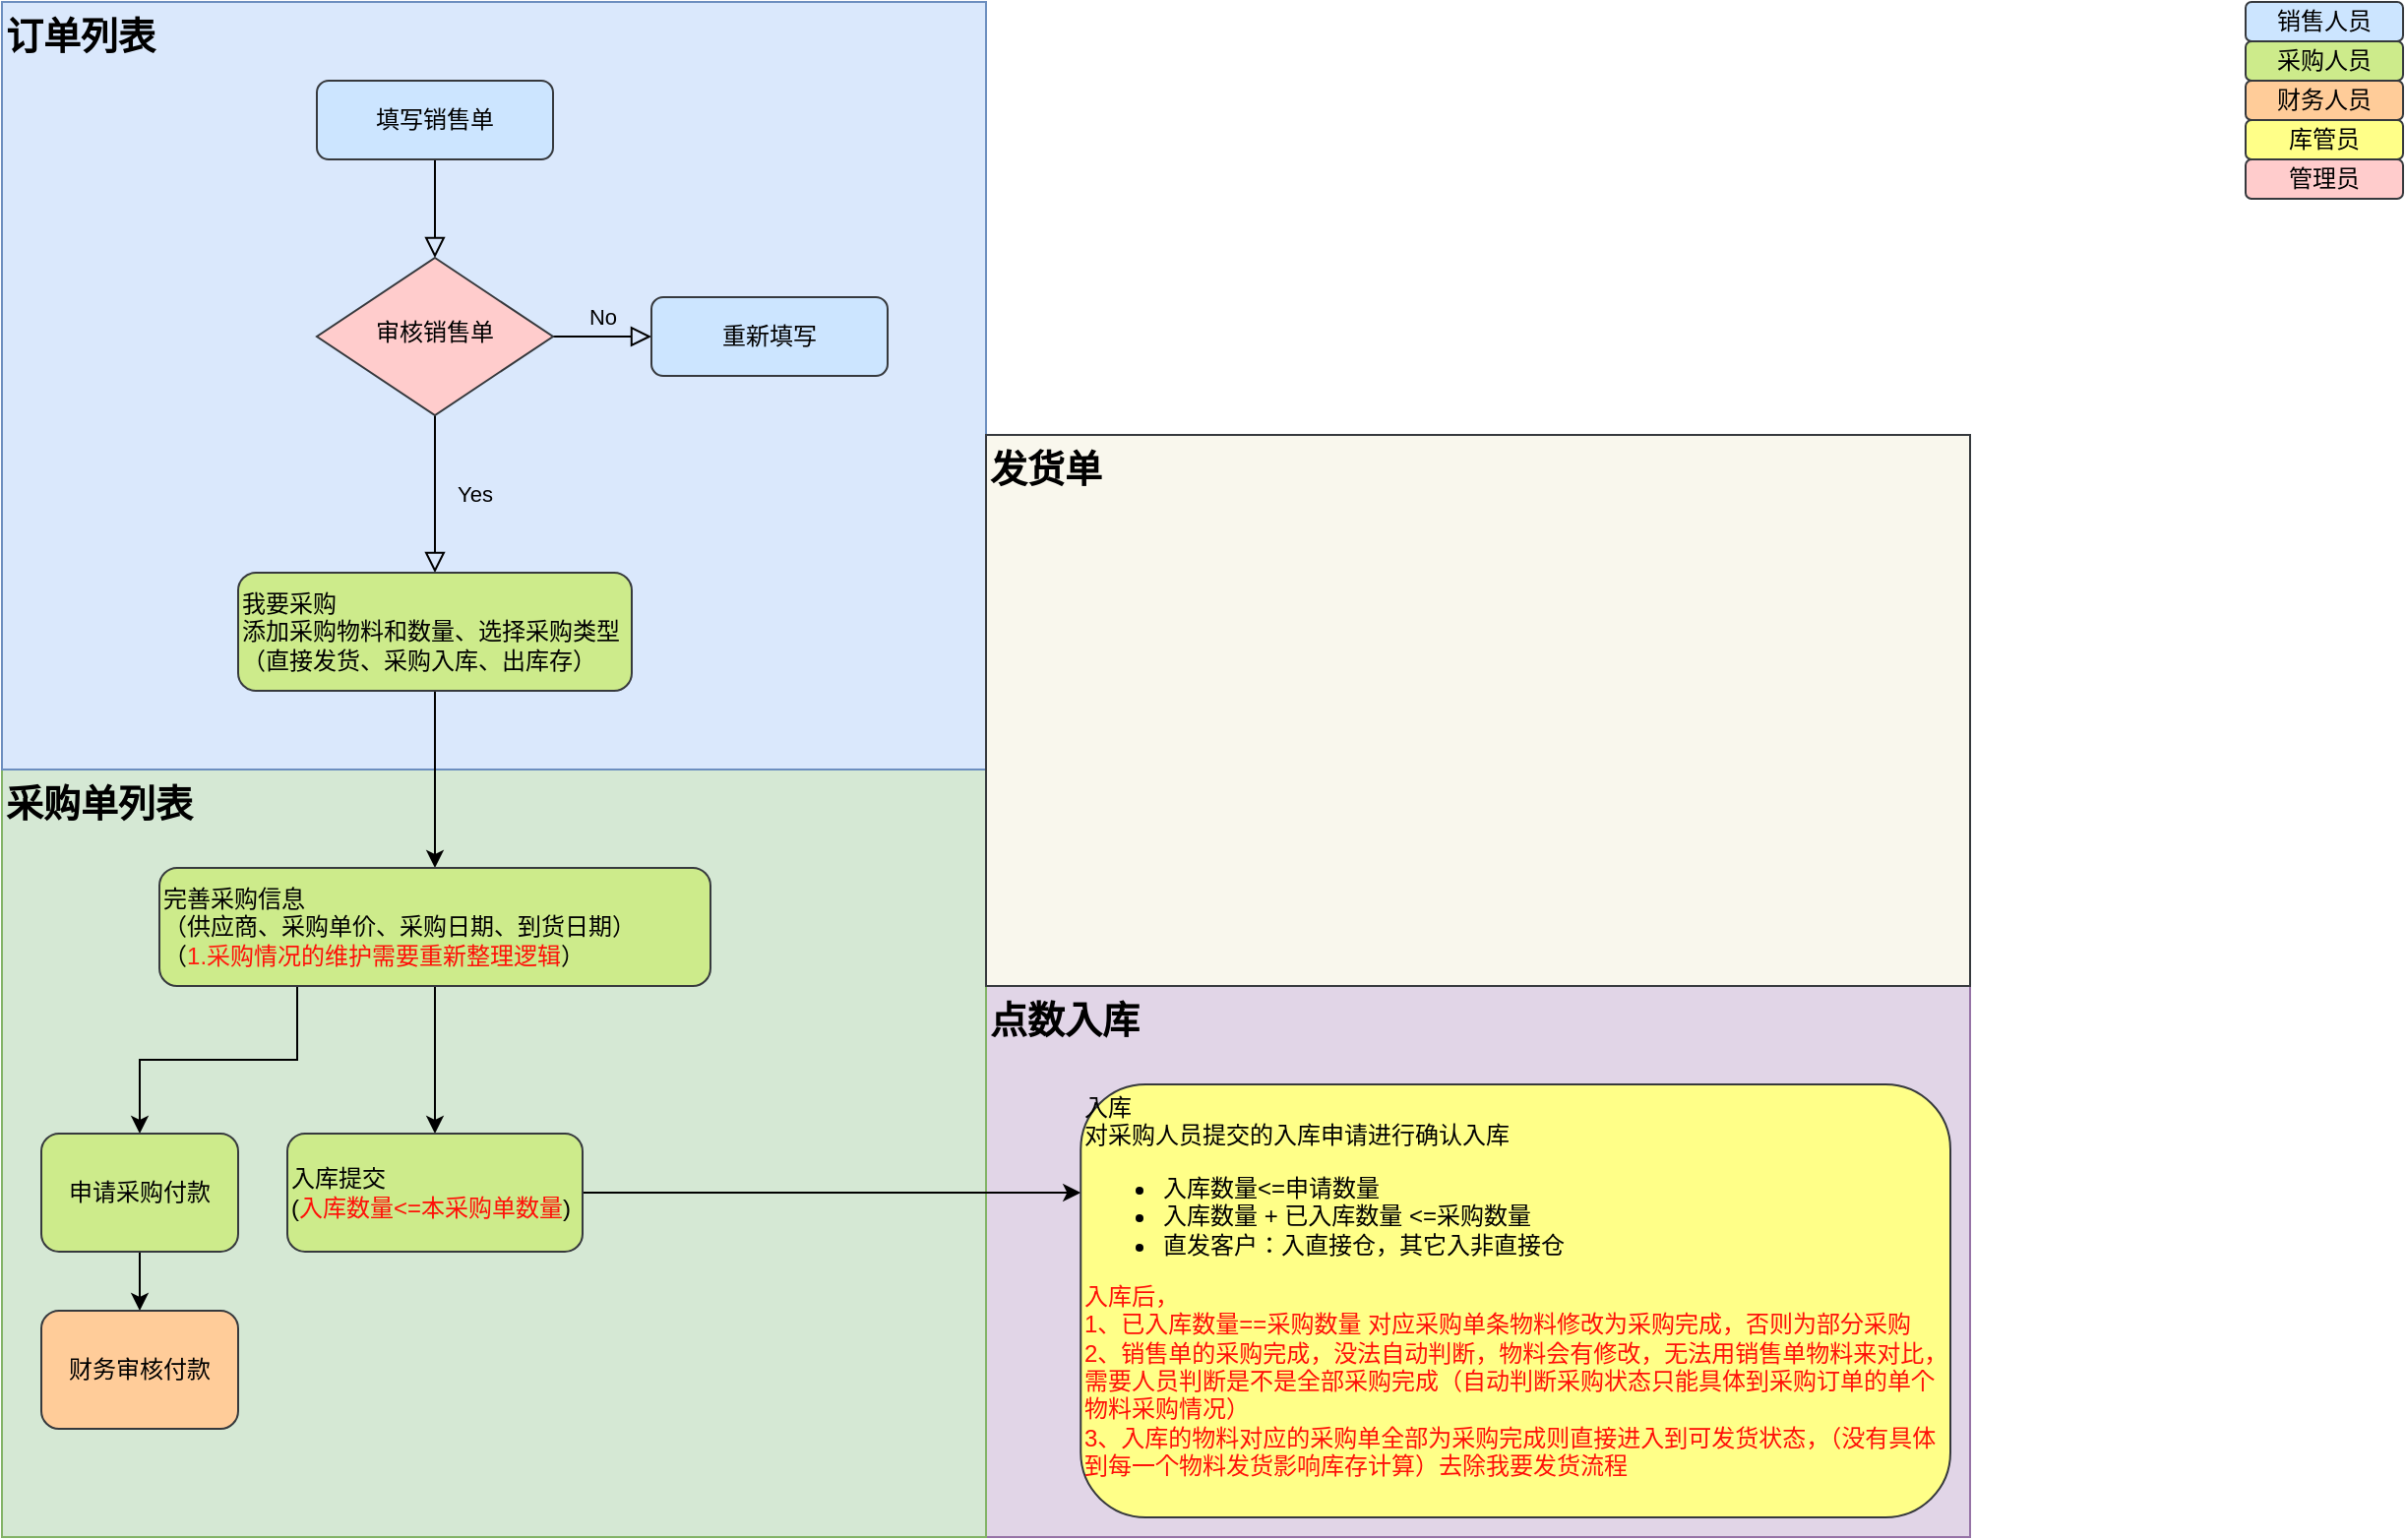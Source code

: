 <mxfile version="16.2.4" type="github">
  <diagram id="C5RBs43oDa-KdzZeNtuy" name="Page-1">
    <mxGraphModel dx="2249" dy="874" grid="1" gridSize="10" guides="1" tooltips="1" connect="1" arrows="1" fold="1" page="1" pageScale="1" pageWidth="827" pageHeight="1169" math="0" shadow="0">
      <root>
        <mxCell id="WIyWlLk6GJQsqaUBKTNV-0" />
        <mxCell id="WIyWlLk6GJQsqaUBKTNV-1" parent="WIyWlLk6GJQsqaUBKTNV-0" />
        <mxCell id="xtG7sQjpP8ihAD4wLwW2-2" value="点数入库" style="rounded=0;whiteSpace=wrap;html=1;fillColor=#e1d5e7;strokeColor=#9673a6;align=left;verticalAlign=top;fontSize=19;fontStyle=1" vertex="1" parent="WIyWlLk6GJQsqaUBKTNV-1">
          <mxGeometry x="490" y="540" width="500" height="280" as="geometry" />
        </mxCell>
        <mxCell id="icswWf3Jonlu0yhqAj2O-3" value="采购单列表" style="rounded=0;whiteSpace=wrap;html=1;fillColor=#d5e8d4;strokeColor=#82b366;align=left;verticalAlign=top;fontSize=19;fontStyle=1" parent="WIyWlLk6GJQsqaUBKTNV-1" vertex="1">
          <mxGeometry x="-10" y="430" width="500" height="390" as="geometry" />
        </mxCell>
        <mxCell id="icswWf3Jonlu0yhqAj2O-2" value="订单列表" style="rounded=0;whiteSpace=wrap;html=1;fillColor=#dae8fc;strokeColor=#6c8ebf;align=left;verticalAlign=top;fontSize=19;fontStyle=1" parent="WIyWlLk6GJQsqaUBKTNV-1" vertex="1">
          <mxGeometry x="-10" y="40" width="500" height="390" as="geometry" />
        </mxCell>
        <mxCell id="WIyWlLk6GJQsqaUBKTNV-2" value="" style="rounded=0;html=1;jettySize=auto;orthogonalLoop=1;fontSize=11;endArrow=block;endFill=0;endSize=8;strokeWidth=1;shadow=0;labelBackgroundColor=none;edgeStyle=orthogonalEdgeStyle;" parent="WIyWlLk6GJQsqaUBKTNV-1" source="WIyWlLk6GJQsqaUBKTNV-3" target="WIyWlLk6GJQsqaUBKTNV-6" edge="1">
          <mxGeometry relative="1" as="geometry" />
        </mxCell>
        <mxCell id="WIyWlLk6GJQsqaUBKTNV-3" value="填写销售单" style="rounded=1;whiteSpace=wrap;html=1;fontSize=12;glass=0;strokeWidth=1;shadow=0;fillColor=#cce5ff;strokeColor=#36393d;" parent="WIyWlLk6GJQsqaUBKTNV-1" vertex="1">
          <mxGeometry x="150" y="80" width="120" height="40" as="geometry" />
        </mxCell>
        <mxCell id="WIyWlLk6GJQsqaUBKTNV-4" value="Yes" style="rounded=0;html=1;jettySize=auto;orthogonalLoop=1;fontSize=11;endArrow=block;endFill=0;endSize=8;strokeWidth=1;shadow=0;labelBackgroundColor=none;edgeStyle=orthogonalEdgeStyle;entryX=0.5;entryY=0;entryDx=0;entryDy=0;" parent="WIyWlLk6GJQsqaUBKTNV-1" source="WIyWlLk6GJQsqaUBKTNV-6" target="icswWf3Jonlu0yhqAj2O-0" edge="1">
          <mxGeometry y="20" relative="1" as="geometry">
            <mxPoint as="offset" />
          </mxGeometry>
        </mxCell>
        <mxCell id="WIyWlLk6GJQsqaUBKTNV-5" value="No" style="edgeStyle=orthogonalEdgeStyle;rounded=0;html=1;jettySize=auto;orthogonalLoop=1;fontSize=11;endArrow=block;endFill=0;endSize=8;strokeWidth=1;shadow=0;labelBackgroundColor=none;" parent="WIyWlLk6GJQsqaUBKTNV-1" source="WIyWlLk6GJQsqaUBKTNV-6" target="WIyWlLk6GJQsqaUBKTNV-7" edge="1">
          <mxGeometry y="10" relative="1" as="geometry">
            <mxPoint as="offset" />
          </mxGeometry>
        </mxCell>
        <mxCell id="WIyWlLk6GJQsqaUBKTNV-6" value="审核销售单" style="rhombus;whiteSpace=wrap;html=1;shadow=0;fontFamily=Helvetica;fontSize=12;align=center;strokeWidth=1;spacing=6;spacingTop=-4;fillColor=#ffcccc;strokeColor=#36393d;" parent="WIyWlLk6GJQsqaUBKTNV-1" vertex="1">
          <mxGeometry x="150" y="170" width="120" height="80" as="geometry" />
        </mxCell>
        <mxCell id="WIyWlLk6GJQsqaUBKTNV-7" value="重新填写" style="rounded=1;whiteSpace=wrap;html=1;fontSize=12;glass=0;strokeWidth=1;shadow=0;fillColor=#cce5ff;strokeColor=#36393d;" parent="WIyWlLk6GJQsqaUBKTNV-1" vertex="1">
          <mxGeometry x="320" y="190" width="120" height="40" as="geometry" />
        </mxCell>
        <mxCell id="icswWf3Jonlu0yhqAj2O-14" style="edgeStyle=orthogonalEdgeStyle;rounded=0;orthogonalLoop=1;jettySize=auto;html=1;exitX=0.5;exitY=1;exitDx=0;exitDy=0;entryX=0.5;entryY=0;entryDx=0;entryDy=0;fontSize=12;" parent="WIyWlLk6GJQsqaUBKTNV-1" source="icswWf3Jonlu0yhqAj2O-0" target="icswWf3Jonlu0yhqAj2O-8" edge="1">
          <mxGeometry relative="1" as="geometry" />
        </mxCell>
        <mxCell id="icswWf3Jonlu0yhqAj2O-0" value="我要采购&lt;br&gt;添加采购物料和数量、选择采购类型&lt;br&gt;（直接发货、采购入库、出库存）" style="rounded=1;whiteSpace=wrap;html=1;fillColor=#cdeb8b;strokeColor=#36393d;align=left;" parent="WIyWlLk6GJQsqaUBKTNV-1" vertex="1">
          <mxGeometry x="110" y="330" width="200" height="60" as="geometry" />
        </mxCell>
        <mxCell id="icswWf3Jonlu0yhqAj2O-5" value="销售人员" style="rounded=1;whiteSpace=wrap;html=1;fontSize=12;fillColor=#cce5ff;strokeColor=#36393d;" parent="WIyWlLk6GJQsqaUBKTNV-1" vertex="1">
          <mxGeometry x="1130" y="40" width="80" height="20" as="geometry" />
        </mxCell>
        <mxCell id="icswWf3Jonlu0yhqAj2O-6" value="采购人员" style="rounded=1;whiteSpace=wrap;html=1;fontSize=12;fillColor=#cdeb8b;strokeColor=#36393d;" parent="WIyWlLk6GJQsqaUBKTNV-1" vertex="1">
          <mxGeometry x="1130" y="60" width="80" height="20" as="geometry" />
        </mxCell>
        <mxCell id="icswWf3Jonlu0yhqAj2O-7" value="财务人员" style="rounded=1;whiteSpace=wrap;html=1;fontSize=12;fillColor=#ffcc99;strokeColor=#36393d;" parent="WIyWlLk6GJQsqaUBKTNV-1" vertex="1">
          <mxGeometry x="1130" y="80" width="80" height="20" as="geometry" />
        </mxCell>
        <mxCell id="icswWf3Jonlu0yhqAj2O-12" style="edgeStyle=orthogonalEdgeStyle;rounded=0;orthogonalLoop=1;jettySize=auto;html=1;exitX=0.25;exitY=1;exitDx=0;exitDy=0;fontSize=12;" parent="WIyWlLk6GJQsqaUBKTNV-1" source="icswWf3Jonlu0yhqAj2O-8" target="icswWf3Jonlu0yhqAj2O-9" edge="1">
          <mxGeometry relative="1" as="geometry" />
        </mxCell>
        <mxCell id="xtG7sQjpP8ihAD4wLwW2-0" style="edgeStyle=orthogonalEdgeStyle;rounded=0;orthogonalLoop=1;jettySize=auto;html=1;exitX=0.5;exitY=1;exitDx=0;exitDy=0;" edge="1" parent="WIyWlLk6GJQsqaUBKTNV-1" source="icswWf3Jonlu0yhqAj2O-8" target="icswWf3Jonlu0yhqAj2O-15">
          <mxGeometry relative="1" as="geometry" />
        </mxCell>
        <mxCell id="icswWf3Jonlu0yhqAj2O-8" value="完善采购信息&lt;br&gt;（供应商、采购单价、采购日期、到货日期）&lt;br&gt;（&lt;font color=&quot;#ff1f0f&quot;&gt;1.采&lt;/font&gt;&lt;font color=&quot;#ff1008&quot;&gt;购情况的维护需要重新整理逻辑&lt;/font&gt;）" style="rounded=1;whiteSpace=wrap;html=1;fillColor=#cdeb8b;strokeColor=#36393d;align=left;" parent="WIyWlLk6GJQsqaUBKTNV-1" vertex="1">
          <mxGeometry x="70" y="480" width="280" height="60" as="geometry" />
        </mxCell>
        <mxCell id="icswWf3Jonlu0yhqAj2O-13" style="edgeStyle=orthogonalEdgeStyle;rounded=0;orthogonalLoop=1;jettySize=auto;html=1;exitX=0.5;exitY=1;exitDx=0;exitDy=0;fontSize=12;" parent="WIyWlLk6GJQsqaUBKTNV-1" source="icswWf3Jonlu0yhqAj2O-9" target="icswWf3Jonlu0yhqAj2O-10" edge="1">
          <mxGeometry relative="1" as="geometry" />
        </mxCell>
        <mxCell id="icswWf3Jonlu0yhqAj2O-9" value="申请采购付款" style="rounded=1;whiteSpace=wrap;html=1;fillColor=#cdeb8b;strokeColor=#36393d;" parent="WIyWlLk6GJQsqaUBKTNV-1" vertex="1">
          <mxGeometry x="10" y="615" width="100" height="60" as="geometry" />
        </mxCell>
        <mxCell id="icswWf3Jonlu0yhqAj2O-10" value="财务审核付款" style="rounded=1;whiteSpace=wrap;html=1;fillColor=#ffcc99;strokeColor=#36393d;" parent="WIyWlLk6GJQsqaUBKTNV-1" vertex="1">
          <mxGeometry x="10" y="705" width="100" height="60" as="geometry" />
        </mxCell>
        <mxCell id="icswWf3Jonlu0yhqAj2O-11" value="库管员" style="rounded=1;whiteSpace=wrap;html=1;fontSize=12;fillColor=#ffff88;strokeColor=#36393d;" parent="WIyWlLk6GJQsqaUBKTNV-1" vertex="1">
          <mxGeometry x="1130" y="100" width="80" height="20" as="geometry" />
        </mxCell>
        <mxCell id="xtG7sQjpP8ihAD4wLwW2-5" style="edgeStyle=orthogonalEdgeStyle;rounded=0;orthogonalLoop=1;jettySize=auto;html=1;exitX=1;exitY=0.5;exitDx=0;exitDy=0;entryX=0;entryY=0.25;entryDx=0;entryDy=0;fontColor=#000000;" edge="1" parent="WIyWlLk6GJQsqaUBKTNV-1" source="icswWf3Jonlu0yhqAj2O-15" target="xtG7sQjpP8ihAD4wLwW2-3">
          <mxGeometry relative="1" as="geometry" />
        </mxCell>
        <mxCell id="icswWf3Jonlu0yhqAj2O-15" value="入库提交&lt;br&gt;(&lt;font color=&quot;#ff1008&quot;&gt;入库数量&amp;lt;=本采购单数量&lt;/font&gt;)" style="rounded=1;whiteSpace=wrap;html=1;fillColor=#cdeb8b;strokeColor=#36393d;align=left;" parent="WIyWlLk6GJQsqaUBKTNV-1" vertex="1">
          <mxGeometry x="135" y="615" width="150" height="60" as="geometry" />
        </mxCell>
        <mxCell id="xtG7sQjpP8ihAD4wLwW2-1" value="管理员" style="rounded=1;whiteSpace=wrap;html=1;fontSize=12;fillColor=#ffcccc;strokeColor=#36393d;" vertex="1" parent="WIyWlLk6GJQsqaUBKTNV-1">
          <mxGeometry x="1130" y="120" width="80" height="20" as="geometry" />
        </mxCell>
        <mxCell id="xtG7sQjpP8ihAD4wLwW2-3" value="入库&lt;br&gt;对采购人员提交的入库申请进行确认入库&lt;br&gt;&lt;ul&gt;&lt;li&gt;入库数量&amp;lt;=申请数量&lt;br&gt;&lt;/li&gt;&lt;li&gt;入库数量 + 已入库数量 &amp;lt;=采购数量&lt;/li&gt;&lt;li&gt;直发客户：入直接仓，其它入非直接仓&lt;/li&gt;&lt;/ul&gt;&lt;font color=&quot;#ff1008&quot;&gt;入库后，&lt;br&gt;1、已入库数量==采购数量 对应采购单条物料修改为采购完成，否则为部分采购&lt;br&gt;2、销售单的采购完成，没法自动判断，物料会有修改，无法用销售单物料来对比，需要人员判断是不是全部采购完成（自动判断采购状态只能具体到采购订单的单个物料采购情况）&lt;br&gt;3、入库的物料对应的采购单全部为采购完成则直接进入到可发货状态，（没有具体到每一个物料发货影响库存计算）去除我要发货流程&lt;br&gt;&lt;br&gt;&lt;/font&gt;" style="rounded=1;whiteSpace=wrap;html=1;fillColor=#ffff88;strokeColor=#36393d;align=left;" vertex="1" parent="WIyWlLk6GJQsqaUBKTNV-1">
          <mxGeometry x="538.13" y="590" width="441.87" height="220" as="geometry" />
        </mxCell>
        <mxCell id="xtG7sQjpP8ihAD4wLwW2-6" value="发货单" style="rounded=0;whiteSpace=wrap;html=1;fillColor=#f9f7ed;strokeColor=#36393d;align=left;verticalAlign=top;fontSize=19;fontStyle=1" vertex="1" parent="WIyWlLk6GJQsqaUBKTNV-1">
          <mxGeometry x="490" y="260" width="500" height="280" as="geometry" />
        </mxCell>
      </root>
    </mxGraphModel>
  </diagram>
</mxfile>
